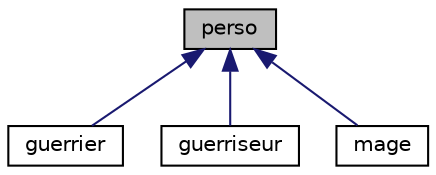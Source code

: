 digraph "perso"
{
  edge [fontname="Helvetica",fontsize="10",labelfontname="Helvetica",labelfontsize="10"];
  node [fontname="Helvetica",fontsize="10",shape=record];
  Node1 [label="perso",height=0.2,width=0.4,color="black", fillcolor="grey75", style="filled", fontcolor="black"];
  Node1 -> Node2 [dir="back",color="midnightblue",fontsize="10",style="solid",fontname="Helvetica"];
  Node2 [label="guerrier",height=0.2,width=0.4,color="black", fillcolor="white", style="filled",URL="$classguerrier.html"];
  Node1 -> Node3 [dir="back",color="midnightblue",fontsize="10",style="solid",fontname="Helvetica"];
  Node3 [label="guerriseur",height=0.2,width=0.4,color="black", fillcolor="white", style="filled",URL="$classguerriseur.html"];
  Node1 -> Node4 [dir="back",color="midnightblue",fontsize="10",style="solid",fontname="Helvetica"];
  Node4 [label="mage",height=0.2,width=0.4,color="black", fillcolor="white", style="filled",URL="$classmage.html"];
}
